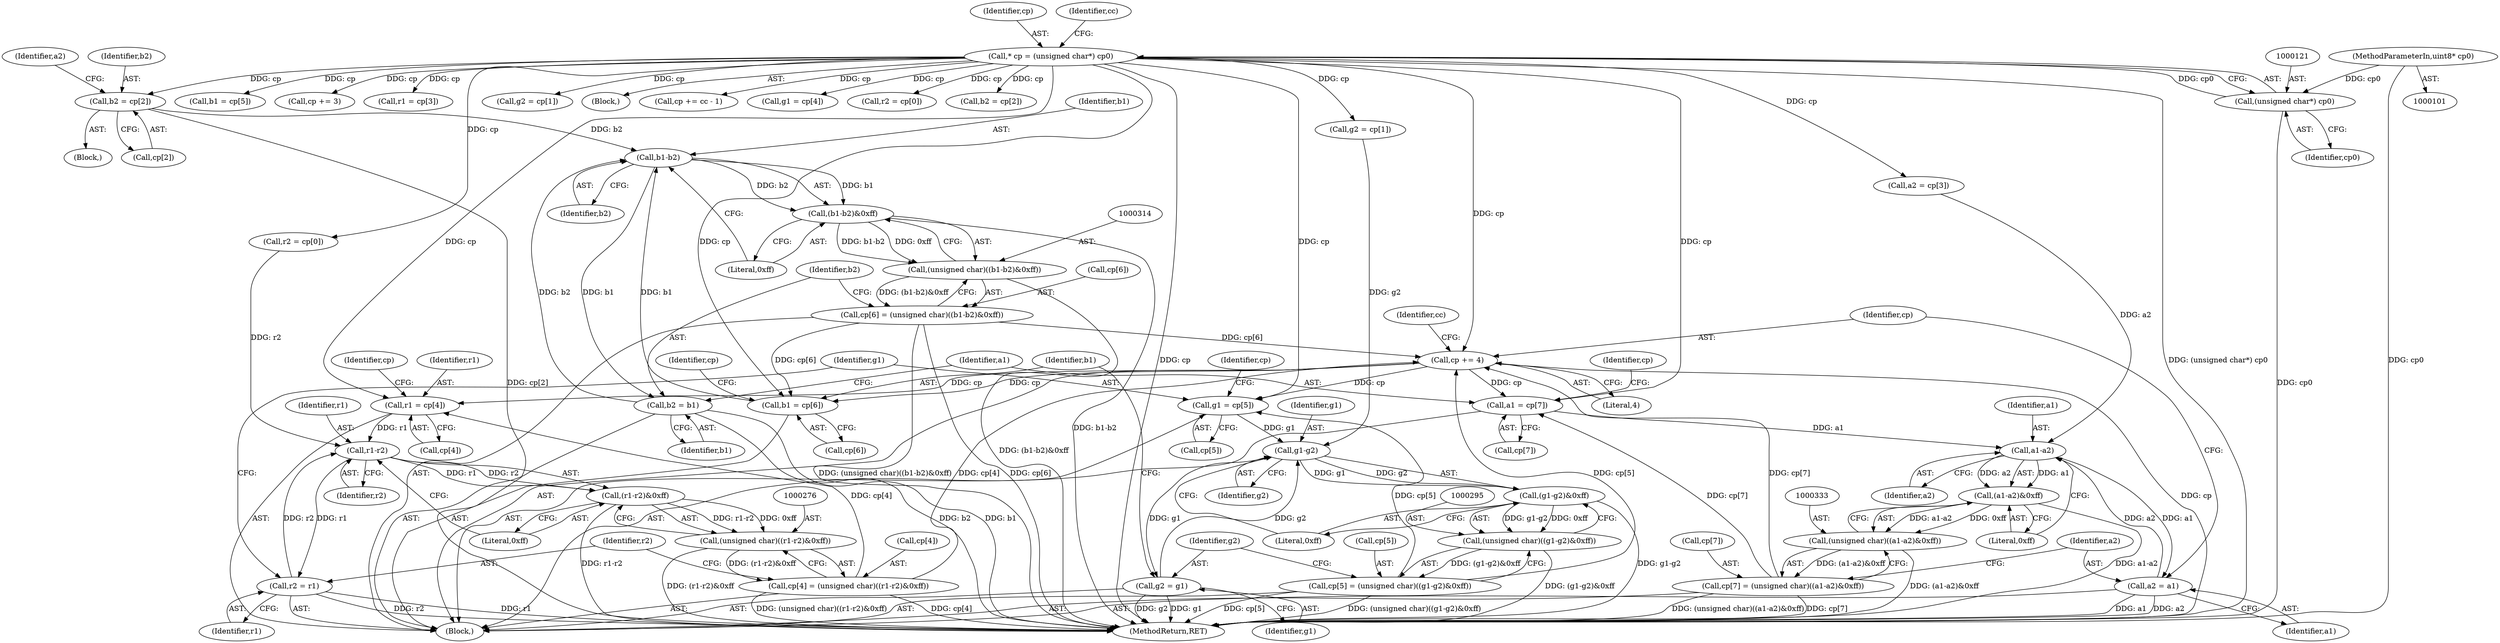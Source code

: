 digraph "0_libtiff_3ca657a8793dd011bf869695d72ad31c779c3cc1_10@pointer" {
"1000253" [label="(Call,b2 = cp[2])"];
"1000118" [label="(Call,* cp = (unsigned char*) cp0)"];
"1000120" [label="(Call,(unsigned char*) cp0)"];
"1000103" [label="(MethodParameterIn,uint8* cp0)"];
"1000316" [label="(Call,b1-b2)"];
"1000315" [label="(Call,(b1-b2)&0xff)"];
"1000313" [label="(Call,(unsigned char)((b1-b2)&0xff))"];
"1000309" [label="(Call,cp[6] = (unsigned char)((b1-b2)&0xff))"];
"1000304" [label="(Call,b1 = cp[6])"];
"1000342" [label="(Call,cp += 4)"];
"1000266" [label="(Call,r1 = cp[4])"];
"1000278" [label="(Call,r1-r2)"];
"1000277" [label="(Call,(r1-r2)&0xff)"];
"1000275" [label="(Call,(unsigned char)((r1-r2)&0xff))"];
"1000271" [label="(Call,cp[4] = (unsigned char)((r1-r2)&0xff))"];
"1000282" [label="(Call,r2 = r1)"];
"1000285" [label="(Call,g1 = cp[5])"];
"1000297" [label="(Call,g1-g2)"];
"1000296" [label="(Call,(g1-g2)&0xff)"];
"1000294" [label="(Call,(unsigned char)((g1-g2)&0xff))"];
"1000290" [label="(Call,cp[5] = (unsigned char)((g1-g2)&0xff))"];
"1000301" [label="(Call,g2 = g1)"];
"1000323" [label="(Call,a1 = cp[7])"];
"1000335" [label="(Call,a1-a2)"];
"1000334" [label="(Call,(a1-a2)&0xff)"];
"1000332" [label="(Call,(unsigned char)((a1-a2)&0xff))"];
"1000328" [label="(Call,cp[7] = (unsigned char)((a1-a2)&0xff))"];
"1000339" [label="(Call,a2 = a1)"];
"1000320" [label="(Call,b2 = b1)"];
"1000283" [label="(Identifier,r2)"];
"1000241" [label="(Call,r2 = cp[0])"];
"1000275" [label="(Call,(unsigned char)((r1-r2)&0xff))"];
"1000279" [label="(Identifier,r1)"];
"1000277" [label="(Call,(r1-r2)&0xff)"];
"1000118" [label="(Call,* cp = (unsigned char*) cp0)"];
"1000203" [label="(Call,b1 = cp[5])"];
"1000335" [label="(Call,a1-a2)"];
"1000272" [label="(Call,cp[4])"];
"1000302" [label="(Identifier,g2)"];
"1000301" [label="(Call,g2 = g1)"];
"1000332" [label="(Call,(unsigned char)((a1-a2)&0xff))"];
"1000260" [label="(Identifier,a2)"];
"1000298" [label="(Identifier,g1)"];
"1000297" [label="(Call,g1-g2)"];
"1000268" [label="(Call,cp[4])"];
"1000325" [label="(Call,cp[7])"];
"1000322" [label="(Identifier,b1)"];
"1000316" [label="(Call,b1-b2)"];
"1000222" [label="(Call,cp += 3)"];
"1000339" [label="(Call,a2 = a1)"];
"1000165" [label="(Call,r1 = cp[3])"];
"1000299" [label="(Identifier,g2)"];
"1000330" [label="(Identifier,cp)"];
"1000336" [label="(Identifier,a1)"];
"1000265" [label="(Block,)"];
"1000329" [label="(Call,cp[7])"];
"1000324" [label="(Identifier,a1)"];
"1000286" [label="(Identifier,g1)"];
"1000152" [label="(Call,g2 = cp[1])"];
"1000253" [label="(Call,b2 = cp[2])"];
"1000381" [label="(MethodReturn,RET)"];
"1000119" [label="(Identifier,cp)"];
"1000120" [label="(Call,(unsigned char*) cp0)"];
"1000105" [label="(Block,)"];
"1000341" [label="(Identifier,a1)"];
"1000259" [label="(Call,a2 = cp[3])"];
"1000235" [label="(Block,)"];
"1000323" [label="(Call,a1 = cp[7])"];
"1000352" [label="(Call,cp += cc - 1)"];
"1000306" [label="(Call,cp[6])"];
"1000284" [label="(Identifier,r1)"];
"1000282" [label="(Call,r2 = r1)"];
"1000300" [label="(Literal,0xff)"];
"1000287" [label="(Call,cp[5])"];
"1000303" [label="(Identifier,g1)"];
"1000334" [label="(Call,(a1-a2)&0xff)"];
"1000305" [label="(Identifier,b1)"];
"1000267" [label="(Identifier,r1)"];
"1000254" [label="(Identifier,b2)"];
"1000285" [label="(Call,g1 = cp[5])"];
"1000291" [label="(Call,cp[5])"];
"1000184" [label="(Call,g1 = cp[4])"];
"1000309" [label="(Call,cp[6] = (unsigned char)((b1-b2)&0xff))"];
"1000343" [label="(Identifier,cp)"];
"1000342" [label="(Call,cp += 4)"];
"1000337" [label="(Identifier,a2)"];
"1000292" [label="(Identifier,cp)"];
"1000266" [label="(Call,r1 = cp[4])"];
"1000315" [label="(Call,(b1-b2)&0xff)"];
"1000344" [label="(Literal,4)"];
"1000126" [label="(Identifier,cc)"];
"1000318" [label="(Identifier,b2)"];
"1000146" [label="(Call,r2 = cp[0])"];
"1000290" [label="(Call,cp[5] = (unsigned char)((g1-g2)&0xff))"];
"1000158" [label="(Call,b2 = cp[2])"];
"1000271" [label="(Call,cp[4] = (unsigned char)((r1-r2)&0xff))"];
"1000304" [label="(Call,b1 = cp[6])"];
"1000122" [label="(Identifier,cp0)"];
"1000320" [label="(Call,b2 = b1)"];
"1000347" [label="(Identifier,cc)"];
"1000255" [label="(Call,cp[2])"];
"1000294" [label="(Call,(unsigned char)((g1-g2)&0xff))"];
"1000338" [label="(Literal,0xff)"];
"1000280" [label="(Identifier,r2)"];
"1000321" [label="(Identifier,b2)"];
"1000313" [label="(Call,(unsigned char)((b1-b2)&0xff))"];
"1000296" [label="(Call,(g1-g2)&0xff)"];
"1000247" [label="(Call,g2 = cp[1])"];
"1000311" [label="(Identifier,cp)"];
"1000281" [label="(Literal,0xff)"];
"1000328" [label="(Call,cp[7] = (unsigned char)((a1-a2)&0xff))"];
"1000103" [label="(MethodParameterIn,uint8* cp0)"];
"1000273" [label="(Identifier,cp)"];
"1000319" [label="(Literal,0xff)"];
"1000340" [label="(Identifier,a2)"];
"1000317" [label="(Identifier,b1)"];
"1000278" [label="(Call,r1-r2)"];
"1000310" [label="(Call,cp[6])"];
"1000253" -> "1000235"  [label="AST: "];
"1000253" -> "1000255"  [label="CFG: "];
"1000254" -> "1000253"  [label="AST: "];
"1000255" -> "1000253"  [label="AST: "];
"1000260" -> "1000253"  [label="CFG: "];
"1000253" -> "1000381"  [label="DDG: cp[2]"];
"1000118" -> "1000253"  [label="DDG: cp"];
"1000253" -> "1000316"  [label="DDG: b2"];
"1000118" -> "1000105"  [label="AST: "];
"1000118" -> "1000120"  [label="CFG: "];
"1000119" -> "1000118"  [label="AST: "];
"1000120" -> "1000118"  [label="AST: "];
"1000126" -> "1000118"  [label="CFG: "];
"1000118" -> "1000381"  [label="DDG: (unsigned char*) cp0"];
"1000118" -> "1000381"  [label="DDG: cp"];
"1000120" -> "1000118"  [label="DDG: cp0"];
"1000118" -> "1000146"  [label="DDG: cp"];
"1000118" -> "1000152"  [label="DDG: cp"];
"1000118" -> "1000158"  [label="DDG: cp"];
"1000118" -> "1000165"  [label="DDG: cp"];
"1000118" -> "1000184"  [label="DDG: cp"];
"1000118" -> "1000203"  [label="DDG: cp"];
"1000118" -> "1000222"  [label="DDG: cp"];
"1000118" -> "1000241"  [label="DDG: cp"];
"1000118" -> "1000247"  [label="DDG: cp"];
"1000118" -> "1000259"  [label="DDG: cp"];
"1000118" -> "1000266"  [label="DDG: cp"];
"1000118" -> "1000285"  [label="DDG: cp"];
"1000118" -> "1000304"  [label="DDG: cp"];
"1000118" -> "1000323"  [label="DDG: cp"];
"1000118" -> "1000342"  [label="DDG: cp"];
"1000118" -> "1000352"  [label="DDG: cp"];
"1000120" -> "1000122"  [label="CFG: "];
"1000121" -> "1000120"  [label="AST: "];
"1000122" -> "1000120"  [label="AST: "];
"1000120" -> "1000381"  [label="DDG: cp0"];
"1000103" -> "1000120"  [label="DDG: cp0"];
"1000103" -> "1000101"  [label="AST: "];
"1000103" -> "1000381"  [label="DDG: cp0"];
"1000316" -> "1000315"  [label="AST: "];
"1000316" -> "1000318"  [label="CFG: "];
"1000317" -> "1000316"  [label="AST: "];
"1000318" -> "1000316"  [label="AST: "];
"1000319" -> "1000316"  [label="CFG: "];
"1000316" -> "1000315"  [label="DDG: b1"];
"1000316" -> "1000315"  [label="DDG: b2"];
"1000304" -> "1000316"  [label="DDG: b1"];
"1000320" -> "1000316"  [label="DDG: b2"];
"1000316" -> "1000320"  [label="DDG: b1"];
"1000315" -> "1000313"  [label="AST: "];
"1000315" -> "1000319"  [label="CFG: "];
"1000319" -> "1000315"  [label="AST: "];
"1000313" -> "1000315"  [label="CFG: "];
"1000315" -> "1000381"  [label="DDG: b1-b2"];
"1000315" -> "1000313"  [label="DDG: b1-b2"];
"1000315" -> "1000313"  [label="DDG: 0xff"];
"1000313" -> "1000309"  [label="AST: "];
"1000314" -> "1000313"  [label="AST: "];
"1000309" -> "1000313"  [label="CFG: "];
"1000313" -> "1000381"  [label="DDG: (b1-b2)&0xff"];
"1000313" -> "1000309"  [label="DDG: (b1-b2)&0xff"];
"1000309" -> "1000265"  [label="AST: "];
"1000310" -> "1000309"  [label="AST: "];
"1000321" -> "1000309"  [label="CFG: "];
"1000309" -> "1000381"  [label="DDG: cp[6]"];
"1000309" -> "1000381"  [label="DDG: (unsigned char)((b1-b2)&0xff)"];
"1000309" -> "1000304"  [label="DDG: cp[6]"];
"1000309" -> "1000342"  [label="DDG: cp[6]"];
"1000304" -> "1000265"  [label="AST: "];
"1000304" -> "1000306"  [label="CFG: "];
"1000305" -> "1000304"  [label="AST: "];
"1000306" -> "1000304"  [label="AST: "];
"1000311" -> "1000304"  [label="CFG: "];
"1000342" -> "1000304"  [label="DDG: cp"];
"1000342" -> "1000265"  [label="AST: "];
"1000342" -> "1000344"  [label="CFG: "];
"1000343" -> "1000342"  [label="AST: "];
"1000344" -> "1000342"  [label="AST: "];
"1000347" -> "1000342"  [label="CFG: "];
"1000342" -> "1000381"  [label="DDG: cp"];
"1000342" -> "1000266"  [label="DDG: cp"];
"1000342" -> "1000285"  [label="DDG: cp"];
"1000342" -> "1000323"  [label="DDG: cp"];
"1000290" -> "1000342"  [label="DDG: cp[5]"];
"1000328" -> "1000342"  [label="DDG: cp[7]"];
"1000271" -> "1000342"  [label="DDG: cp[4]"];
"1000266" -> "1000265"  [label="AST: "];
"1000266" -> "1000268"  [label="CFG: "];
"1000267" -> "1000266"  [label="AST: "];
"1000268" -> "1000266"  [label="AST: "];
"1000273" -> "1000266"  [label="CFG: "];
"1000271" -> "1000266"  [label="DDG: cp[4]"];
"1000266" -> "1000278"  [label="DDG: r1"];
"1000278" -> "1000277"  [label="AST: "];
"1000278" -> "1000280"  [label="CFG: "];
"1000279" -> "1000278"  [label="AST: "];
"1000280" -> "1000278"  [label="AST: "];
"1000281" -> "1000278"  [label="CFG: "];
"1000278" -> "1000277"  [label="DDG: r1"];
"1000278" -> "1000277"  [label="DDG: r2"];
"1000241" -> "1000278"  [label="DDG: r2"];
"1000282" -> "1000278"  [label="DDG: r2"];
"1000278" -> "1000282"  [label="DDG: r1"];
"1000277" -> "1000275"  [label="AST: "];
"1000277" -> "1000281"  [label="CFG: "];
"1000281" -> "1000277"  [label="AST: "];
"1000275" -> "1000277"  [label="CFG: "];
"1000277" -> "1000381"  [label="DDG: r1-r2"];
"1000277" -> "1000275"  [label="DDG: r1-r2"];
"1000277" -> "1000275"  [label="DDG: 0xff"];
"1000275" -> "1000271"  [label="AST: "];
"1000276" -> "1000275"  [label="AST: "];
"1000271" -> "1000275"  [label="CFG: "];
"1000275" -> "1000381"  [label="DDG: (r1-r2)&0xff"];
"1000275" -> "1000271"  [label="DDG: (r1-r2)&0xff"];
"1000271" -> "1000265"  [label="AST: "];
"1000272" -> "1000271"  [label="AST: "];
"1000283" -> "1000271"  [label="CFG: "];
"1000271" -> "1000381"  [label="DDG: (unsigned char)((r1-r2)&0xff)"];
"1000271" -> "1000381"  [label="DDG: cp[4]"];
"1000282" -> "1000265"  [label="AST: "];
"1000282" -> "1000284"  [label="CFG: "];
"1000283" -> "1000282"  [label="AST: "];
"1000284" -> "1000282"  [label="AST: "];
"1000286" -> "1000282"  [label="CFG: "];
"1000282" -> "1000381"  [label="DDG: r1"];
"1000282" -> "1000381"  [label="DDG: r2"];
"1000285" -> "1000265"  [label="AST: "];
"1000285" -> "1000287"  [label="CFG: "];
"1000286" -> "1000285"  [label="AST: "];
"1000287" -> "1000285"  [label="AST: "];
"1000292" -> "1000285"  [label="CFG: "];
"1000290" -> "1000285"  [label="DDG: cp[5]"];
"1000285" -> "1000297"  [label="DDG: g1"];
"1000297" -> "1000296"  [label="AST: "];
"1000297" -> "1000299"  [label="CFG: "];
"1000298" -> "1000297"  [label="AST: "];
"1000299" -> "1000297"  [label="AST: "];
"1000300" -> "1000297"  [label="CFG: "];
"1000297" -> "1000296"  [label="DDG: g1"];
"1000297" -> "1000296"  [label="DDG: g2"];
"1000247" -> "1000297"  [label="DDG: g2"];
"1000301" -> "1000297"  [label="DDG: g2"];
"1000297" -> "1000301"  [label="DDG: g1"];
"1000296" -> "1000294"  [label="AST: "];
"1000296" -> "1000300"  [label="CFG: "];
"1000300" -> "1000296"  [label="AST: "];
"1000294" -> "1000296"  [label="CFG: "];
"1000296" -> "1000381"  [label="DDG: g1-g2"];
"1000296" -> "1000294"  [label="DDG: g1-g2"];
"1000296" -> "1000294"  [label="DDG: 0xff"];
"1000294" -> "1000290"  [label="AST: "];
"1000295" -> "1000294"  [label="AST: "];
"1000290" -> "1000294"  [label="CFG: "];
"1000294" -> "1000381"  [label="DDG: (g1-g2)&0xff"];
"1000294" -> "1000290"  [label="DDG: (g1-g2)&0xff"];
"1000290" -> "1000265"  [label="AST: "];
"1000291" -> "1000290"  [label="AST: "];
"1000302" -> "1000290"  [label="CFG: "];
"1000290" -> "1000381"  [label="DDG: cp[5]"];
"1000290" -> "1000381"  [label="DDG: (unsigned char)((g1-g2)&0xff)"];
"1000301" -> "1000265"  [label="AST: "];
"1000301" -> "1000303"  [label="CFG: "];
"1000302" -> "1000301"  [label="AST: "];
"1000303" -> "1000301"  [label="AST: "];
"1000305" -> "1000301"  [label="CFG: "];
"1000301" -> "1000381"  [label="DDG: g1"];
"1000301" -> "1000381"  [label="DDG: g2"];
"1000323" -> "1000265"  [label="AST: "];
"1000323" -> "1000325"  [label="CFG: "];
"1000324" -> "1000323"  [label="AST: "];
"1000325" -> "1000323"  [label="AST: "];
"1000330" -> "1000323"  [label="CFG: "];
"1000328" -> "1000323"  [label="DDG: cp[7]"];
"1000323" -> "1000335"  [label="DDG: a1"];
"1000335" -> "1000334"  [label="AST: "];
"1000335" -> "1000337"  [label="CFG: "];
"1000336" -> "1000335"  [label="AST: "];
"1000337" -> "1000335"  [label="AST: "];
"1000338" -> "1000335"  [label="CFG: "];
"1000335" -> "1000334"  [label="DDG: a1"];
"1000335" -> "1000334"  [label="DDG: a2"];
"1000259" -> "1000335"  [label="DDG: a2"];
"1000339" -> "1000335"  [label="DDG: a2"];
"1000335" -> "1000339"  [label="DDG: a1"];
"1000334" -> "1000332"  [label="AST: "];
"1000334" -> "1000338"  [label="CFG: "];
"1000338" -> "1000334"  [label="AST: "];
"1000332" -> "1000334"  [label="CFG: "];
"1000334" -> "1000381"  [label="DDG: a1-a2"];
"1000334" -> "1000332"  [label="DDG: a1-a2"];
"1000334" -> "1000332"  [label="DDG: 0xff"];
"1000332" -> "1000328"  [label="AST: "];
"1000333" -> "1000332"  [label="AST: "];
"1000328" -> "1000332"  [label="CFG: "];
"1000332" -> "1000381"  [label="DDG: (a1-a2)&0xff"];
"1000332" -> "1000328"  [label="DDG: (a1-a2)&0xff"];
"1000328" -> "1000265"  [label="AST: "];
"1000329" -> "1000328"  [label="AST: "];
"1000340" -> "1000328"  [label="CFG: "];
"1000328" -> "1000381"  [label="DDG: (unsigned char)((a1-a2)&0xff)"];
"1000328" -> "1000381"  [label="DDG: cp[7]"];
"1000339" -> "1000265"  [label="AST: "];
"1000339" -> "1000341"  [label="CFG: "];
"1000340" -> "1000339"  [label="AST: "];
"1000341" -> "1000339"  [label="AST: "];
"1000343" -> "1000339"  [label="CFG: "];
"1000339" -> "1000381"  [label="DDG: a2"];
"1000339" -> "1000381"  [label="DDG: a1"];
"1000320" -> "1000265"  [label="AST: "];
"1000320" -> "1000322"  [label="CFG: "];
"1000321" -> "1000320"  [label="AST: "];
"1000322" -> "1000320"  [label="AST: "];
"1000324" -> "1000320"  [label="CFG: "];
"1000320" -> "1000381"  [label="DDG: b1"];
"1000320" -> "1000381"  [label="DDG: b2"];
}
